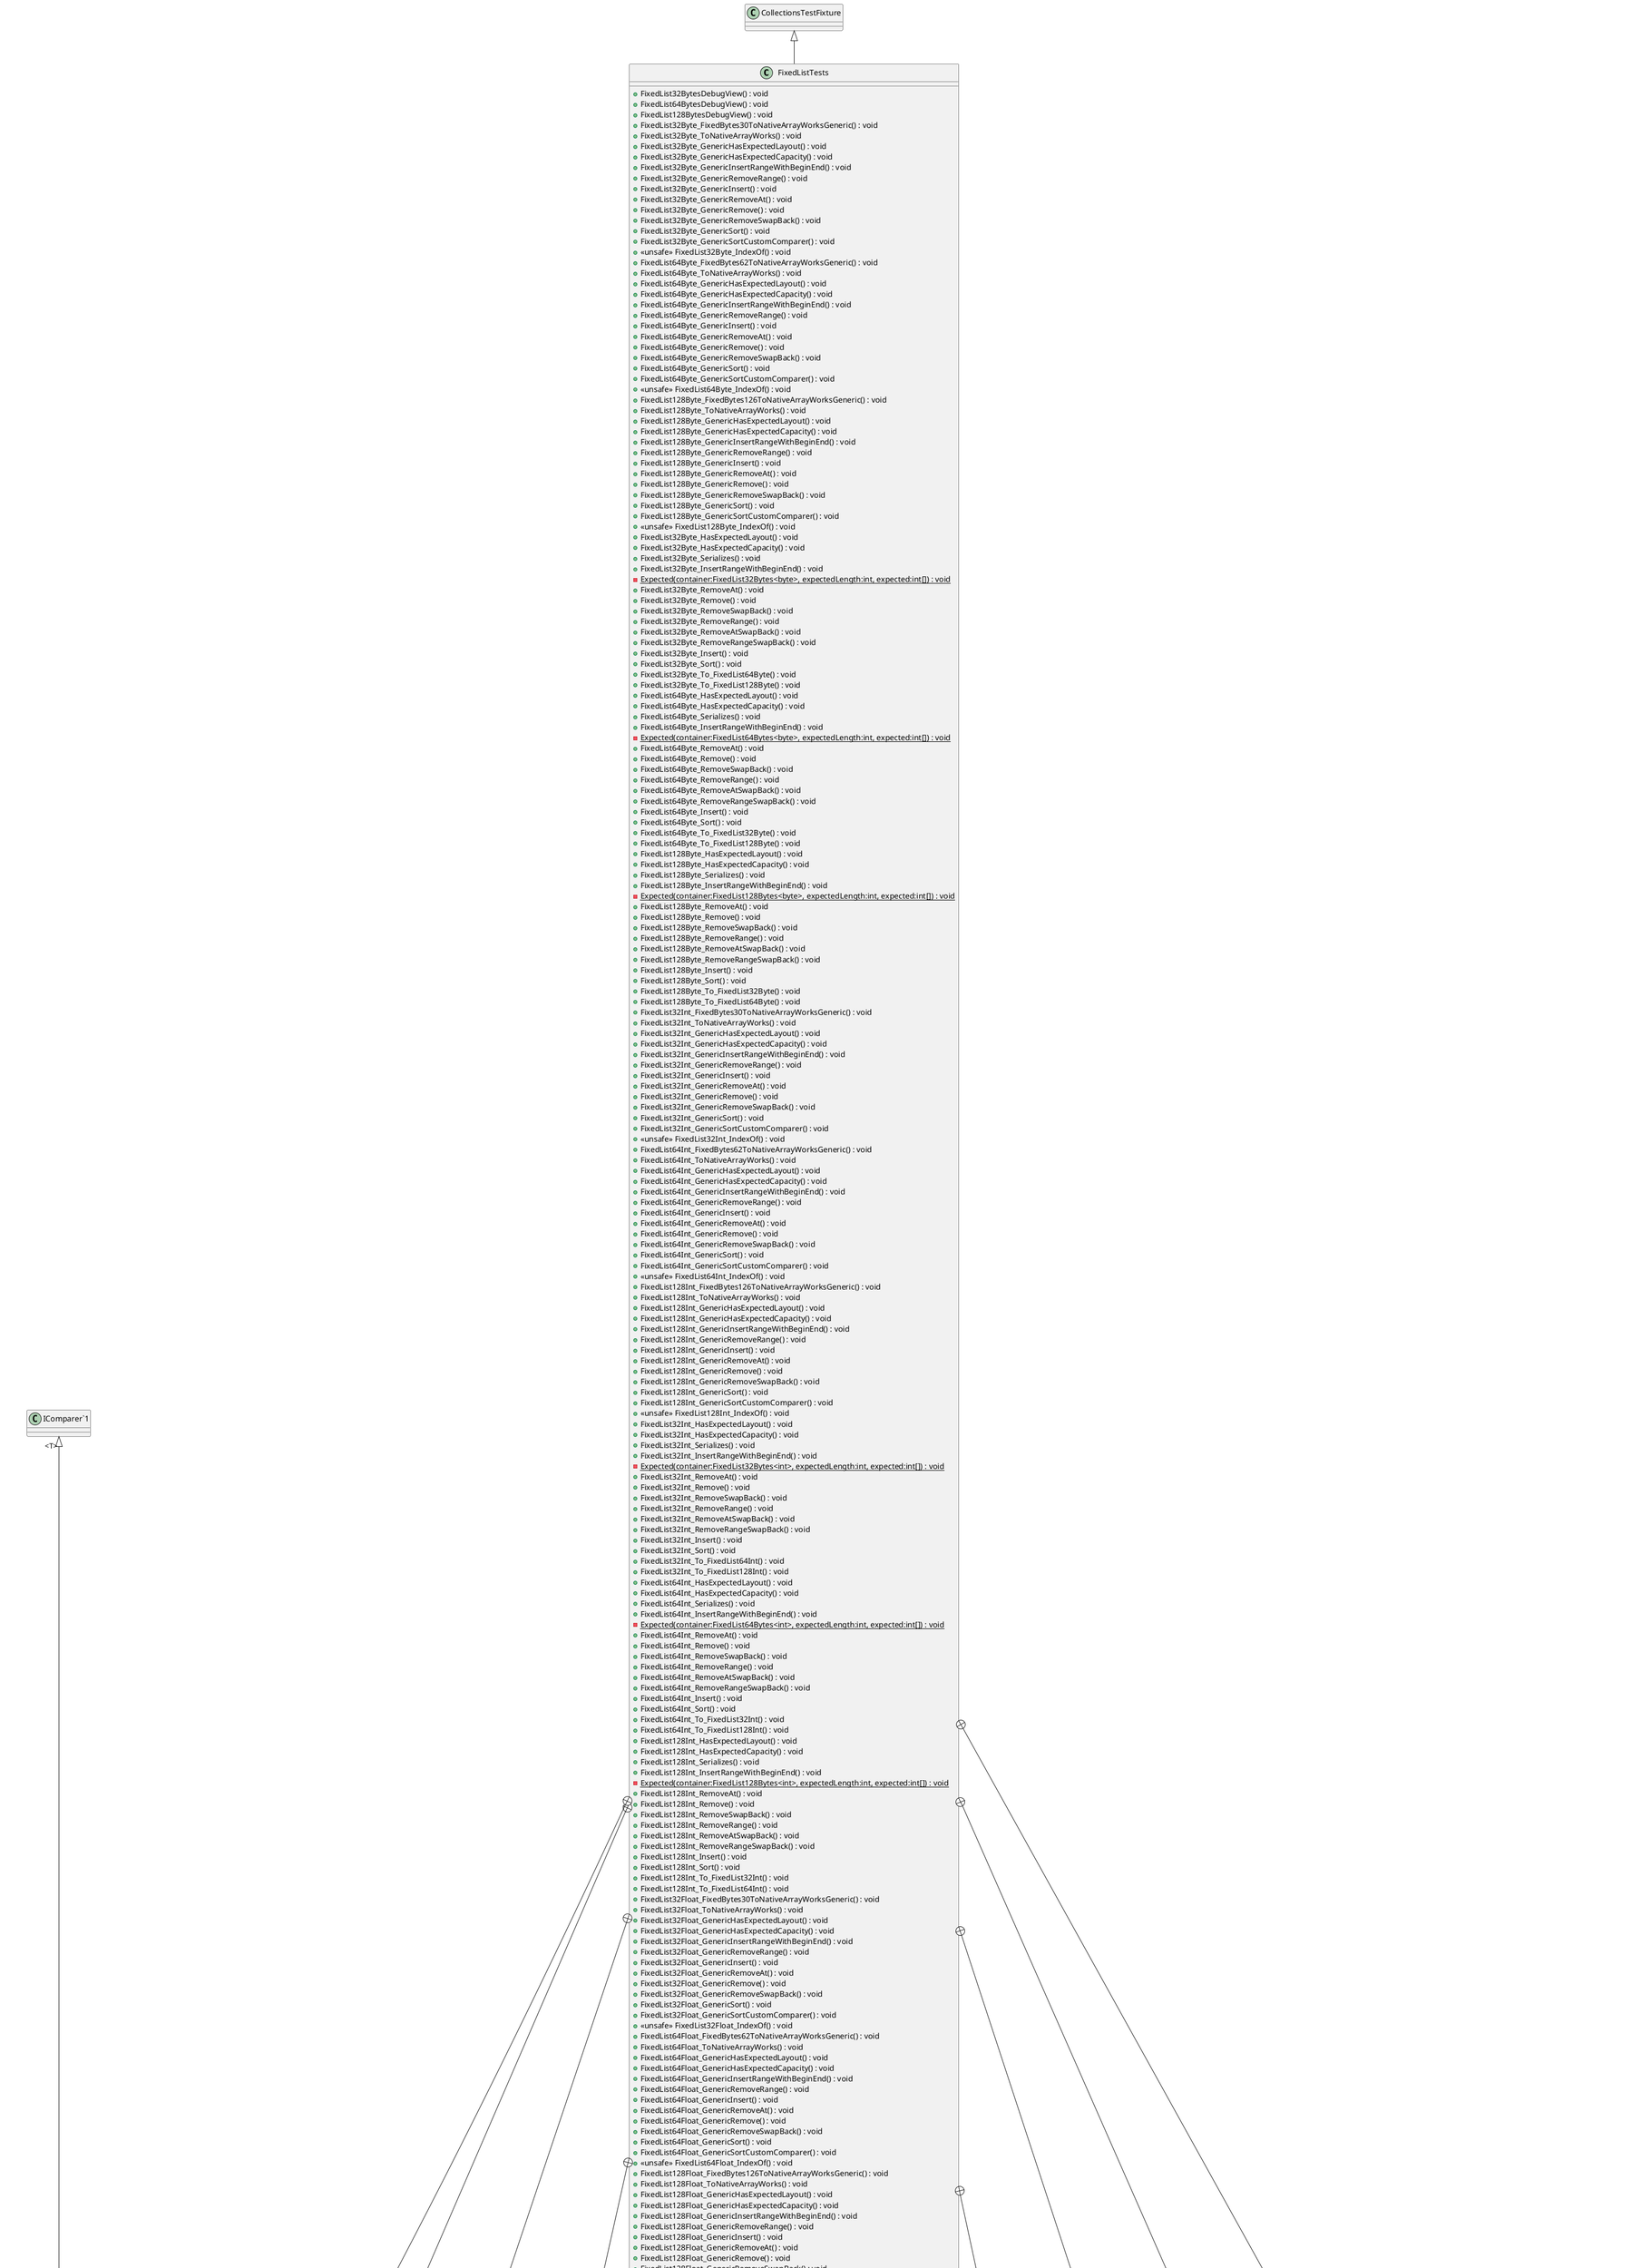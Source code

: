 @startuml
class FixedListTests {
    + FixedList32BytesDebugView() : void
    + FixedList64BytesDebugView() : void
    + FixedList128BytesDebugView() : void
    + FixedList32Byte_FixedBytes30ToNativeArrayWorksGeneric() : void
    + FixedList32Byte_ToNativeArrayWorks() : void
    + FixedList32Byte_GenericHasExpectedLayout() : void
    + FixedList32Byte_GenericHasExpectedCapacity() : void
    + FixedList32Byte_GenericInsertRangeWithBeginEnd() : void
    + FixedList32Byte_GenericRemoveRange() : void
    + FixedList32Byte_GenericInsert() : void
    + FixedList32Byte_GenericRemoveAt() : void
    + FixedList32Byte_GenericRemove() : void
    + FixedList32Byte_GenericRemoveSwapBack() : void
    + FixedList32Byte_GenericSort() : void
    + FixedList32Byte_GenericSortCustomComparer() : void
    + <<unsafe>> FixedList32Byte_IndexOf() : void
    + FixedList64Byte_FixedBytes62ToNativeArrayWorksGeneric() : void
    + FixedList64Byte_ToNativeArrayWorks() : void
    + FixedList64Byte_GenericHasExpectedLayout() : void
    + FixedList64Byte_GenericHasExpectedCapacity() : void
    + FixedList64Byte_GenericInsertRangeWithBeginEnd() : void
    + FixedList64Byte_GenericRemoveRange() : void
    + FixedList64Byte_GenericInsert() : void
    + FixedList64Byte_GenericRemoveAt() : void
    + FixedList64Byte_GenericRemove() : void
    + FixedList64Byte_GenericRemoveSwapBack() : void
    + FixedList64Byte_GenericSort() : void
    + FixedList64Byte_GenericSortCustomComparer() : void
    + <<unsafe>> FixedList64Byte_IndexOf() : void
    + FixedList128Byte_FixedBytes126ToNativeArrayWorksGeneric() : void
    + FixedList128Byte_ToNativeArrayWorks() : void
    + FixedList128Byte_GenericHasExpectedLayout() : void
    + FixedList128Byte_GenericHasExpectedCapacity() : void
    + FixedList128Byte_GenericInsertRangeWithBeginEnd() : void
    + FixedList128Byte_GenericRemoveRange() : void
    + FixedList128Byte_GenericInsert() : void
    + FixedList128Byte_GenericRemoveAt() : void
    + FixedList128Byte_GenericRemove() : void
    + FixedList128Byte_GenericRemoveSwapBack() : void
    + FixedList128Byte_GenericSort() : void
    + FixedList128Byte_GenericSortCustomComparer() : void
    + <<unsafe>> FixedList128Byte_IndexOf() : void
    + FixedList32Byte_HasExpectedLayout() : void
    + FixedList32Byte_HasExpectedCapacity() : void
    + FixedList32Byte_Serializes() : void
    + FixedList32Byte_InsertRangeWithBeginEnd() : void
    - {static} Expected(container:FixedList32Bytes<byte>, expectedLength:int, expected:int[]) : void
    + FixedList32Byte_RemoveAt() : void
    + FixedList32Byte_Remove() : void
    + FixedList32Byte_RemoveSwapBack() : void
    + FixedList32Byte_RemoveRange() : void
    + FixedList32Byte_RemoveAtSwapBack() : void
    + FixedList32Byte_RemoveRangeSwapBack() : void
    + FixedList32Byte_Insert() : void
    + FixedList32Byte_Sort() : void
    + FixedList32Byte_To_FixedList64Byte() : void
    + FixedList32Byte_To_FixedList128Byte() : void
    + FixedList64Byte_HasExpectedLayout() : void
    + FixedList64Byte_HasExpectedCapacity() : void
    + FixedList64Byte_Serializes() : void
    + FixedList64Byte_InsertRangeWithBeginEnd() : void
    - {static} Expected(container:FixedList64Bytes<byte>, expectedLength:int, expected:int[]) : void
    + FixedList64Byte_RemoveAt() : void
    + FixedList64Byte_Remove() : void
    + FixedList64Byte_RemoveSwapBack() : void
    + FixedList64Byte_RemoveRange() : void
    + FixedList64Byte_RemoveAtSwapBack() : void
    + FixedList64Byte_RemoveRangeSwapBack() : void
    + FixedList64Byte_Insert() : void
    + FixedList64Byte_Sort() : void
    + FixedList64Byte_To_FixedList32Byte() : void
    + FixedList64Byte_To_FixedList128Byte() : void
    + FixedList128Byte_HasExpectedLayout() : void
    + FixedList128Byte_HasExpectedCapacity() : void
    + FixedList128Byte_Serializes() : void
    + FixedList128Byte_InsertRangeWithBeginEnd() : void
    - {static} Expected(container:FixedList128Bytes<byte>, expectedLength:int, expected:int[]) : void
    + FixedList128Byte_RemoveAt() : void
    + FixedList128Byte_Remove() : void
    + FixedList128Byte_RemoveSwapBack() : void
    + FixedList128Byte_RemoveRange() : void
    + FixedList128Byte_RemoveAtSwapBack() : void
    + FixedList128Byte_RemoveRangeSwapBack() : void
    + FixedList128Byte_Insert() : void
    + FixedList128Byte_Sort() : void
    + FixedList128Byte_To_FixedList32Byte() : void
    + FixedList128Byte_To_FixedList64Byte() : void
    + FixedList32Int_FixedBytes30ToNativeArrayWorksGeneric() : void
    + FixedList32Int_ToNativeArrayWorks() : void
    + FixedList32Int_GenericHasExpectedLayout() : void
    + FixedList32Int_GenericHasExpectedCapacity() : void
    + FixedList32Int_GenericInsertRangeWithBeginEnd() : void
    + FixedList32Int_GenericRemoveRange() : void
    + FixedList32Int_GenericInsert() : void
    + FixedList32Int_GenericRemoveAt() : void
    + FixedList32Int_GenericRemove() : void
    + FixedList32Int_GenericRemoveSwapBack() : void
    + FixedList32Int_GenericSort() : void
    + FixedList32Int_GenericSortCustomComparer() : void
    + <<unsafe>> FixedList32Int_IndexOf() : void
    + FixedList64Int_FixedBytes62ToNativeArrayWorksGeneric() : void
    + FixedList64Int_ToNativeArrayWorks() : void
    + FixedList64Int_GenericHasExpectedLayout() : void
    + FixedList64Int_GenericHasExpectedCapacity() : void
    + FixedList64Int_GenericInsertRangeWithBeginEnd() : void
    + FixedList64Int_GenericRemoveRange() : void
    + FixedList64Int_GenericInsert() : void
    + FixedList64Int_GenericRemoveAt() : void
    + FixedList64Int_GenericRemove() : void
    + FixedList64Int_GenericRemoveSwapBack() : void
    + FixedList64Int_GenericSort() : void
    + FixedList64Int_GenericSortCustomComparer() : void
    + <<unsafe>> FixedList64Int_IndexOf() : void
    + FixedList128Int_FixedBytes126ToNativeArrayWorksGeneric() : void
    + FixedList128Int_ToNativeArrayWorks() : void
    + FixedList128Int_GenericHasExpectedLayout() : void
    + FixedList128Int_GenericHasExpectedCapacity() : void
    + FixedList128Int_GenericInsertRangeWithBeginEnd() : void
    + FixedList128Int_GenericRemoveRange() : void
    + FixedList128Int_GenericInsert() : void
    + FixedList128Int_GenericRemoveAt() : void
    + FixedList128Int_GenericRemove() : void
    + FixedList128Int_GenericRemoveSwapBack() : void
    + FixedList128Int_GenericSort() : void
    + FixedList128Int_GenericSortCustomComparer() : void
    + <<unsafe>> FixedList128Int_IndexOf() : void
    + FixedList32Int_HasExpectedLayout() : void
    + FixedList32Int_HasExpectedCapacity() : void
    + FixedList32Int_Serializes() : void
    + FixedList32Int_InsertRangeWithBeginEnd() : void
    - {static} Expected(container:FixedList32Bytes<int>, expectedLength:int, expected:int[]) : void
    + FixedList32Int_RemoveAt() : void
    + FixedList32Int_Remove() : void
    + FixedList32Int_RemoveSwapBack() : void
    + FixedList32Int_RemoveRange() : void
    + FixedList32Int_RemoveAtSwapBack() : void
    + FixedList32Int_RemoveRangeSwapBack() : void
    + FixedList32Int_Insert() : void
    + FixedList32Int_Sort() : void
    + FixedList32Int_To_FixedList64Int() : void
    + FixedList32Int_To_FixedList128Int() : void
    + FixedList64Int_HasExpectedLayout() : void
    + FixedList64Int_HasExpectedCapacity() : void
    + FixedList64Int_Serializes() : void
    + FixedList64Int_InsertRangeWithBeginEnd() : void
    - {static} Expected(container:FixedList64Bytes<int>, expectedLength:int, expected:int[]) : void
    + FixedList64Int_RemoveAt() : void
    + FixedList64Int_Remove() : void
    + FixedList64Int_RemoveSwapBack() : void
    + FixedList64Int_RemoveRange() : void
    + FixedList64Int_RemoveAtSwapBack() : void
    + FixedList64Int_RemoveRangeSwapBack() : void
    + FixedList64Int_Insert() : void
    + FixedList64Int_Sort() : void
    + FixedList64Int_To_FixedList32Int() : void
    + FixedList64Int_To_FixedList128Int() : void
    + FixedList128Int_HasExpectedLayout() : void
    + FixedList128Int_HasExpectedCapacity() : void
    + FixedList128Int_Serializes() : void
    + FixedList128Int_InsertRangeWithBeginEnd() : void
    - {static} Expected(container:FixedList128Bytes<int>, expectedLength:int, expected:int[]) : void
    + FixedList128Int_RemoveAt() : void
    + FixedList128Int_Remove() : void
    + FixedList128Int_RemoveSwapBack() : void
    + FixedList128Int_RemoveRange() : void
    + FixedList128Int_RemoveAtSwapBack() : void
    + FixedList128Int_RemoveRangeSwapBack() : void
    + FixedList128Int_Insert() : void
    + FixedList128Int_Sort() : void
    + FixedList128Int_To_FixedList32Int() : void
    + FixedList128Int_To_FixedList64Int() : void
    + FixedList32Float_FixedBytes30ToNativeArrayWorksGeneric() : void
    + FixedList32Float_ToNativeArrayWorks() : void
    + FixedList32Float_GenericHasExpectedLayout() : void
    + FixedList32Float_GenericHasExpectedCapacity() : void
    + FixedList32Float_GenericInsertRangeWithBeginEnd() : void
    + FixedList32Float_GenericRemoveRange() : void
    + FixedList32Float_GenericInsert() : void
    + FixedList32Float_GenericRemoveAt() : void
    + FixedList32Float_GenericRemove() : void
    + FixedList32Float_GenericRemoveSwapBack() : void
    + FixedList32Float_GenericSort() : void
    + FixedList32Float_GenericSortCustomComparer() : void
    + <<unsafe>> FixedList32Float_IndexOf() : void
    + FixedList64Float_FixedBytes62ToNativeArrayWorksGeneric() : void
    + FixedList64Float_ToNativeArrayWorks() : void
    + FixedList64Float_GenericHasExpectedLayout() : void
    + FixedList64Float_GenericHasExpectedCapacity() : void
    + FixedList64Float_GenericInsertRangeWithBeginEnd() : void
    + FixedList64Float_GenericRemoveRange() : void
    + FixedList64Float_GenericInsert() : void
    + FixedList64Float_GenericRemoveAt() : void
    + FixedList64Float_GenericRemove() : void
    + FixedList64Float_GenericRemoveSwapBack() : void
    + FixedList64Float_GenericSort() : void
    + FixedList64Float_GenericSortCustomComparer() : void
    + <<unsafe>> FixedList64Float_IndexOf() : void
    + FixedList128Float_FixedBytes126ToNativeArrayWorksGeneric() : void
    + FixedList128Float_ToNativeArrayWorks() : void
    + FixedList128Float_GenericHasExpectedLayout() : void
    + FixedList128Float_GenericHasExpectedCapacity() : void
    + FixedList128Float_GenericInsertRangeWithBeginEnd() : void
    + FixedList128Float_GenericRemoveRange() : void
    + FixedList128Float_GenericInsert() : void
    + FixedList128Float_GenericRemoveAt() : void
    + FixedList128Float_GenericRemove() : void
    + FixedList128Float_GenericRemoveSwapBack() : void
    + FixedList128Float_GenericSort() : void
    + FixedList128Float_GenericSortCustomComparer() : void
    + <<unsafe>> FixedList128Float_IndexOf() : void
    + FixedList32Float_HasExpectedLayout() : void
    + FixedList32Float_HasExpectedCapacity() : void
    + FixedList32Float_Serializes() : void
    + FixedList32Float_InsertRangeWithBeginEnd() : void
    - {static} Expected(container:FixedList32Bytes<float>, expectedLength:int, expected:int[]) : void
    + FixedList32Float_RemoveAt() : void
    + FixedList32Float_Remove() : void
    + FixedList32Float_RemoveSwapBack() : void
    + FixedList32Float_RemoveRange() : void
    + FixedList32Float_RemoveAtSwapBack() : void
    + FixedList32Float_RemoveRangeSwapBack() : void
    + FixedList32Float_Insert() : void
    + FixedList32Float_Sort() : void
    + FixedList32Float_To_FixedList64Float() : void
    + FixedList32Float_To_FixedList128Float() : void
    + FixedList64Float_HasExpectedLayout() : void
    + FixedList64Float_HasExpectedCapacity() : void
    + FixedList64Float_Serializes() : void
    + FixedList64Float_InsertRangeWithBeginEnd() : void
    - {static} Expected(container:FixedList64Bytes<float>, expectedLength:int, expected:int[]) : void
    + FixedList64Float_RemoveAt() : void
    + FixedList64Float_Remove() : void
    + FixedList64Float_RemoveSwapBack() : void
    + FixedList64Float_RemoveRange() : void
    + FixedList64Float_RemoveAtSwapBack() : void
    + FixedList64Float_RemoveRangeSwapBack() : void
    + FixedList64Float_Insert() : void
    + FixedList64Float_Sort() : void
    + FixedList64Float_To_FixedList32Float() : void
    + FixedList64Float_To_FixedList128Float() : void
    + FixedList128Float_HasExpectedLayout() : void
    + FixedList128Float_HasExpectedCapacity() : void
    + FixedList128Float_Serializes() : void
    + FixedList128Float_InsertRangeWithBeginEnd() : void
    - {static} Expected(container:FixedList128Bytes<float>, expectedLength:int, expected:int[]) : void
    + FixedList128Float_RemoveAt() : void
    + FixedList128Float_Remove() : void
    + FixedList128Float_RemoveSwapBack() : void
    + FixedList128Float_RemoveRange() : void
    + FixedList128Float_RemoveAtSwapBack() : void
    + FixedList128Float_RemoveRangeSwapBack() : void
    + FixedList128Float_Insert() : void
    + FixedList128Float_Sort() : void
    + FixedList128Float_To_FixedList32Float() : void
    + FixedList128Float_To_FixedList64Float() : void
}
struct NonComparableStruct {
    + a : int
}
struct "DescendingComparer`1"<T> {
    + Compare(x:T, y:T) : int
}
class ScriptableObjectFixedList32Byte_ {
    + List : FixedList32Bytes<byte>
}
class ScriptableObjectFixedList64Byte_ {
    + List : FixedList64Bytes<byte>
}
class ScriptableObjectFixedList128Byte_ {
    + List : FixedList128Bytes<byte>
}
class ScriptableObjectFixedList32Int_ {
    + List : FixedList32Bytes<int>
}
class ScriptableObjectFixedList64Int_ {
    + List : FixedList64Bytes<int>
}
class ScriptableObjectFixedList128Int_ {
    + List : FixedList128Bytes<int>
}
class ScriptableObjectFixedList32Float_ {
    + List : FixedList32Bytes<float>
}
class ScriptableObjectFixedList64Float_ {
    + List : FixedList64Bytes<float>
}
class ScriptableObjectFixedList128Float_ {
    + List : FixedList128Bytes<float>
}
CollectionsTestFixture <|-- FixedListTests
FixedListTests +-- NonComparableStruct
FixedListTests +-- "DescendingComparer`1"
"IComparer`1" "<T>" <|-- "DescendingComparer`1"
FixedListTests +-- ScriptableObjectFixedList32Byte_
FixedListTests +-- ScriptableObjectFixedList64Byte_
FixedListTests +-- ScriptableObjectFixedList128Byte_
FixedListTests +-- ScriptableObjectFixedList32Int_
FixedListTests +-- ScriptableObjectFixedList64Int_
FixedListTests +-- ScriptableObjectFixedList128Int_
FixedListTests +-- ScriptableObjectFixedList32Float_
FixedListTests +-- ScriptableObjectFixedList64Float_
FixedListTests +-- ScriptableObjectFixedList128Float_
@enduml

